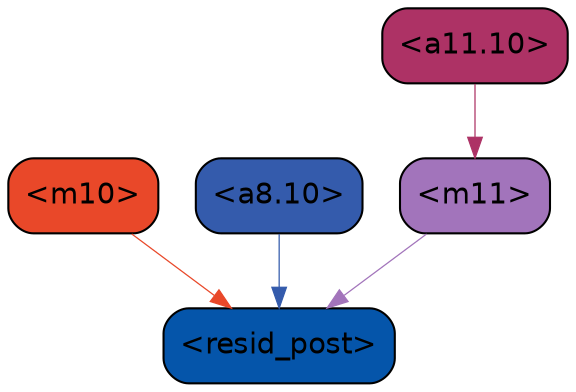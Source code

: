 strict digraph "" {
	graph [bgcolor=transparent,
		layout=dot,
		overlap=false,
		splines=true
	];
	"<m11>"	[color=black,
		fillcolor="#a274bb",
		fontname=Helvetica,
		shape=box,
		style="filled, rounded"];
	"<resid_post>"	[color=black,
		fillcolor="#0555aa",
		fontname=Helvetica,
		shape=box,
		style="filled, rounded"];
	"<m11>" -> "<resid_post>"	[color="#a274bb",
		penwidth=0.6];
	"<m10>"	[color=black,
		fillcolor="#e94829",
		fontname=Helvetica,
		shape=box,
		style="filled, rounded"];
	"<m10>" -> "<resid_post>"	[color="#e94829",
		penwidth=0.6];
	"<a8.10>"	[color=black,
		fillcolor="#345bac",
		fontname=Helvetica,
		shape=box,
		style="filled, rounded"];
	"<a8.10>" -> "<resid_post>"	[color="#345bac",
		penwidth=0.6];
	"<a11.10>"	[color=black,
		fillcolor="#ad3265",
		fontname=Helvetica,
		shape=box,
		style="filled, rounded"];
	"<a11.10>" -> "<m11>"	[color="#ad3265",
		penwidth=0.6];
}

